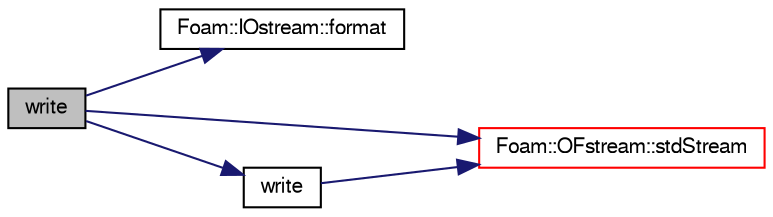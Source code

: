 digraph "write"
{
  bgcolor="transparent";
  edge [fontname="FreeSans",fontsize="10",labelfontname="FreeSans",labelfontsize="10"];
  node [fontname="FreeSans",fontsize="10",shape=record];
  rankdir="LR";
  Node459 [label="write",height=0.2,width=0.4,color="black", fillcolor="grey75", style="filled", fontcolor="black"];
  Node459 -> Node460 [color="midnightblue",fontsize="10",style="solid",fontname="FreeSans"];
  Node460 [label="Foam::IOstream::format",height=0.2,width=0.4,color="black",URL="$a26226.html#a33bbef3587114a06f7bdc0b91ba57ed9",tooltip="Return current stream format. "];
  Node459 -> Node461 [color="midnightblue",fontsize="10",style="solid",fontname="FreeSans"];
  Node461 [label="Foam::OFstream::stdStream",height=0.2,width=0.4,color="red",URL="$a26190.html#a508c1eb7ca76b7845a2c46561d2325d3",tooltip="Access to underlying std::ostream. "];
  Node459 -> Node505 [color="midnightblue",fontsize="10",style="solid",fontname="FreeSans"];
  Node505 [label="write",height=0.2,width=0.4,color="black",URL="$a21298.html#a585eddd24704fabf8fb2b6f1da342813",tooltip="binary write "];
  Node505 -> Node461 [color="midnightblue",fontsize="10",style="solid",fontname="FreeSans"];
}
